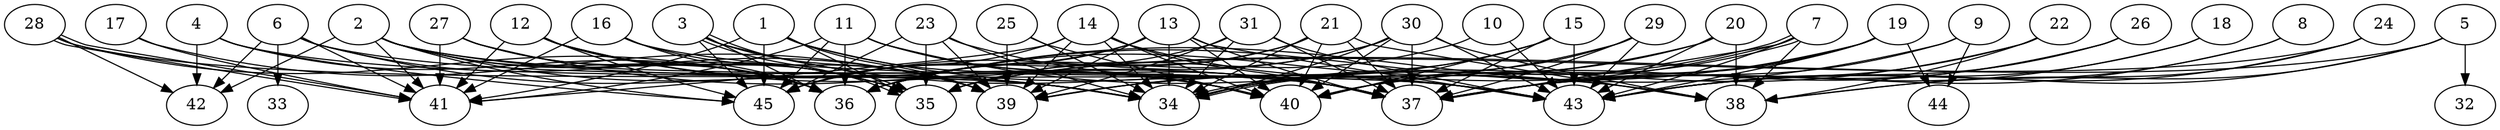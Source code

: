 // DAG automatically generated by daggen at Thu Oct  3 14:07:23 2019
// ./daggen --dot -n 45 --ccr 0.4 --fat 0.9 --regular 0.9 --density 0.6 --mindata 5242880 --maxdata 52428800 
digraph G {
  1 [size="122951680", alpha="0.03", expect_size="49180672"] 
  1 -> 35 [size ="49180672"]
  1 -> 39 [size ="49180672"]
  1 -> 40 [size ="49180672"]
  1 -> 41 [size ="49180672"]
  1 -> 43 [size ="49180672"]
  1 -> 45 [size ="49180672"]
  2 [size="60418560", alpha="0.09", expect_size="24167424"] 
  2 -> 34 [size ="24167424"]
  2 -> 35 [size ="24167424"]
  2 -> 36 [size ="24167424"]
  2 -> 37 [size ="24167424"]
  2 -> 41 [size ="24167424"]
  2 -> 42 [size ="24167424"]
  2 -> 43 [size ="24167424"]
  2 -> 45 [size ="24167424"]
  3 [size="116700160", alpha="0.16", expect_size="46680064"] 
  3 -> 35 [size ="46680064"]
  3 -> 35 [size ="46680064"]
  3 -> 36 [size ="46680064"]
  3 -> 39 [size ="46680064"]
  3 -> 43 [size ="46680064"]
  3 -> 45 [size ="46680064"]
  4 [size="16980480", alpha="0.00", expect_size="6792192"] 
  4 -> 34 [size ="6792192"]
  4 -> 36 [size ="6792192"]
  4 -> 42 [size ="6792192"]
  4 -> 45 [size ="6792192"]
  5 [size="73062400", alpha="0.10", expect_size="29224960"] 
  5 -> 32 [size ="29224960"]
  5 -> 35 [size ="29224960"]
  5 -> 38 [size ="29224960"]
  5 -> 43 [size ="29224960"]
  6 [size="38845440", alpha="0.20", expect_size="15538176"] 
  6 -> 33 [size ="15538176"]
  6 -> 34 [size ="15538176"]
  6 -> 37 [size ="15538176"]
  6 -> 39 [size ="15538176"]
  6 -> 41 [size ="15538176"]
  6 -> 42 [size ="15538176"]
  7 [size="22451200", alpha="0.04", expect_size="8980480"] 
  7 -> 34 [size ="8980480"]
  7 -> 34 [size ="8980480"]
  7 -> 37 [size ="8980480"]
  7 -> 38 [size ="8980480"]
  7 -> 39 [size ="8980480"]
  7 -> 43 [size ="8980480"]
  8 [size="98265600", alpha="0.19", expect_size="39306240"] 
  8 -> 37 [size ="39306240"]
  8 -> 43 [size ="39306240"]
  9 [size="27005440", alpha="0.18", expect_size="10802176"] 
  9 -> 36 [size ="10802176"]
  9 -> 37 [size ="10802176"]
  9 -> 44 [size ="10802176"]
  10 [size="123194880", alpha="0.12", expect_size="49277952"] 
  10 -> 35 [size ="49277952"]
  10 -> 43 [size ="49277952"]
  11 [size="125360640", alpha="0.08", expect_size="50144256"] 
  11 -> 36 [size ="50144256"]
  11 -> 37 [size ="50144256"]
  11 -> 38 [size ="50144256"]
  11 -> 40 [size ="50144256"]
  11 -> 41 [size ="50144256"]
  11 -> 45 [size ="50144256"]
  12 [size="22696960", alpha="0.16", expect_size="9078784"] 
  12 -> 34 [size ="9078784"]
  12 -> 35 [size ="9078784"]
  12 -> 36 [size ="9078784"]
  12 -> 37 [size ="9078784"]
  12 -> 40 [size ="9078784"]
  12 -> 41 [size ="9078784"]
  12 -> 45 [size ="9078784"]
  13 [size="74670080", alpha="0.06", expect_size="29868032"] 
  13 -> 34 [size ="29868032"]
  13 -> 36 [size ="29868032"]
  13 -> 37 [size ="29868032"]
  13 -> 39 [size ="29868032"]
  13 -> 40 [size ="29868032"]
  13 -> 43 [size ="29868032"]
  13 -> 45 [size ="29868032"]
  14 [size="52037120", alpha="0.01", expect_size="20814848"] 
  14 -> 34 [size ="20814848"]
  14 -> 37 [size ="20814848"]
  14 -> 38 [size ="20814848"]
  14 -> 39 [size ="20814848"]
  14 -> 40 [size ="20814848"]
  14 -> 41 [size ="20814848"]
  14 -> 45 [size ="20814848"]
  15 [size="54333440", alpha="0.08", expect_size="21733376"] 
  15 -> 34 [size ="21733376"]
  15 -> 37 [size ="21733376"]
  15 -> 39 [size ="21733376"]
  15 -> 40 [size ="21733376"]
  15 -> 43 [size ="21733376"]
  16 [size="110702080", alpha="0.07", expect_size="44280832"] 
  16 -> 36 [size ="44280832"]
  16 -> 39 [size ="44280832"]
  16 -> 41 [size ="44280832"]
  16 -> 43 [size ="44280832"]
  17 [size="110128640", alpha="0.16", expect_size="44051456"] 
  17 -> 39 [size ="44051456"]
  17 -> 41 [size ="44051456"]
  18 [size="14208000", alpha="0.17", expect_size="5683200"] 
  18 -> 37 [size ="5683200"]
  18 -> 43 [size ="5683200"]
  19 [size="123883520", alpha="0.14", expect_size="49553408"] 
  19 -> 36 [size ="49553408"]
  19 -> 37 [size ="49553408"]
  19 -> 40 [size ="49553408"]
  19 -> 43 [size ="49553408"]
  19 -> 44 [size ="49553408"]
  20 [size="112570880", alpha="0.09", expect_size="45028352"] 
  20 -> 34 [size ="45028352"]
  20 -> 36 [size ="45028352"]
  20 -> 38 [size ="45028352"]
  20 -> 43 [size ="45028352"]
  21 [size="63272960", alpha="0.03", expect_size="25309184"] 
  21 -> 34 [size ="25309184"]
  21 -> 35 [size ="25309184"]
  21 -> 36 [size ="25309184"]
  21 -> 37 [size ="25309184"]
  21 -> 38 [size ="25309184"]
  21 -> 40 [size ="25309184"]
  22 [size="112076800", alpha="0.05", expect_size="44830720"] 
  22 -> 34 [size ="44830720"]
  22 -> 37 [size ="44830720"]
  22 -> 38 [size ="44830720"]
  23 [size="87175680", alpha="0.04", expect_size="34870272"] 
  23 -> 34 [size ="34870272"]
  23 -> 35 [size ="34870272"]
  23 -> 39 [size ="34870272"]
  23 -> 43 [size ="34870272"]
  23 -> 45 [size ="34870272"]
  24 [size="124336640", alpha="0.04", expect_size="49734656"] 
  24 -> 35 [size ="49734656"]
  24 -> 38 [size ="49734656"]
  24 -> 43 [size ="49734656"]
  25 [size="14236160", alpha="0.14", expect_size="5694464"] 
  25 -> 34 [size ="5694464"]
  25 -> 39 [size ="5694464"]
  25 -> 40 [size ="5694464"]
  26 [size="60354560", alpha="0.09", expect_size="24141824"] 
  26 -> 37 [size ="24141824"]
  26 -> 40 [size ="24141824"]
  26 -> 43 [size ="24141824"]
  27 [size="101396480", alpha="0.05", expect_size="40558592"] 
  27 -> 35 [size ="40558592"]
  27 -> 36 [size ="40558592"]
  27 -> 37 [size ="40558592"]
  27 -> 41 [size ="40558592"]
  28 [size="80033280", alpha="0.15", expect_size="32013312"] 
  28 -> 34 [size ="32013312"]
  28 -> 36 [size ="32013312"]
  28 -> 41 [size ="32013312"]
  28 -> 41 [size ="32013312"]
  28 -> 42 [size ="32013312"]
  29 [size="63680000", alpha="0.08", expect_size="25472000"] 
  29 -> 37 [size ="25472000"]
  29 -> 39 [size ="25472000"]
  29 -> 40 [size ="25472000"]
  29 -> 43 [size ="25472000"]
  30 [size="27438080", alpha="0.20", expect_size="10975232"] 
  30 -> 34 [size ="10975232"]
  30 -> 36 [size ="10975232"]
  30 -> 37 [size ="10975232"]
  30 -> 38 [size ="10975232"]
  30 -> 40 [size ="10975232"]
  30 -> 43 [size ="10975232"]
  30 -> 45 [size ="10975232"]
  31 [size="80437760", alpha="0.10", expect_size="32175104"] 
  31 -> 34 [size ="32175104"]
  31 -> 37 [size ="32175104"]
  31 -> 39 [size ="32175104"]
  31 -> 43 [size ="32175104"]
  31 -> 45 [size ="32175104"]
  32 [size="96599040", alpha="0.02", expect_size="38639616"] 
  33 [size="123233280", alpha="0.05", expect_size="49293312"] 
  34 [size="28001280", alpha="0.14", expect_size="11200512"] 
  35 [size="50713600", alpha="0.11", expect_size="20285440"] 
  36 [size="15395840", alpha="0.03", expect_size="6158336"] 
  37 [size="65751040", alpha="0.13", expect_size="26300416"] 
  38 [size="93158400", alpha="0.02", expect_size="37263360"] 
  39 [size="64811520", alpha="0.10", expect_size="25924608"] 
  40 [size="112581120", alpha="0.15", expect_size="45032448"] 
  41 [size="110620160", alpha="0.09", expect_size="44248064"] 
  42 [size="53222400", alpha="0.19", expect_size="21288960"] 
  43 [size="67939840", alpha="0.02", expect_size="27175936"] 
  44 [size="98378240", alpha="0.04", expect_size="39351296"] 
  45 [size="65500160", alpha="0.06", expect_size="26200064"] 
}
